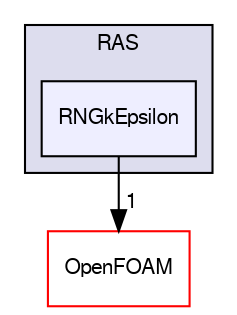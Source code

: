 digraph "src/turbulenceModels/compressible/RAS/RNGkEpsilon" {
  bgcolor=transparent;
  compound=true
  node [ fontsize="10", fontname="FreeSans"];
  edge [ labelfontsize="10", labelfontname="FreeSans"];
  subgraph clusterdir_6cad2976a3dc5b3cc78cf862aa6ed72d {
    graph [ bgcolor="#ddddee", pencolor="black", label="RAS" fontname="FreeSans", fontsize="10", URL="dir_6cad2976a3dc5b3cc78cf862aa6ed72d.html"]
  dir_3069b84a91d91c3a5d877efd9b8a6ab9 [shape=box, label="RNGkEpsilon", style="filled", fillcolor="#eeeeff", pencolor="black", URL="dir_3069b84a91d91c3a5d877efd9b8a6ab9.html"];
  }
  dir_c5473ff19b20e6ec4dfe5c310b3778a8 [shape=box label="OpenFOAM" color="red" URL="dir_c5473ff19b20e6ec4dfe5c310b3778a8.html"];
  dir_3069b84a91d91c3a5d877efd9b8a6ab9->dir_c5473ff19b20e6ec4dfe5c310b3778a8 [headlabel="1", labeldistance=1.5 headhref="dir_002942_001732.html"];
}

